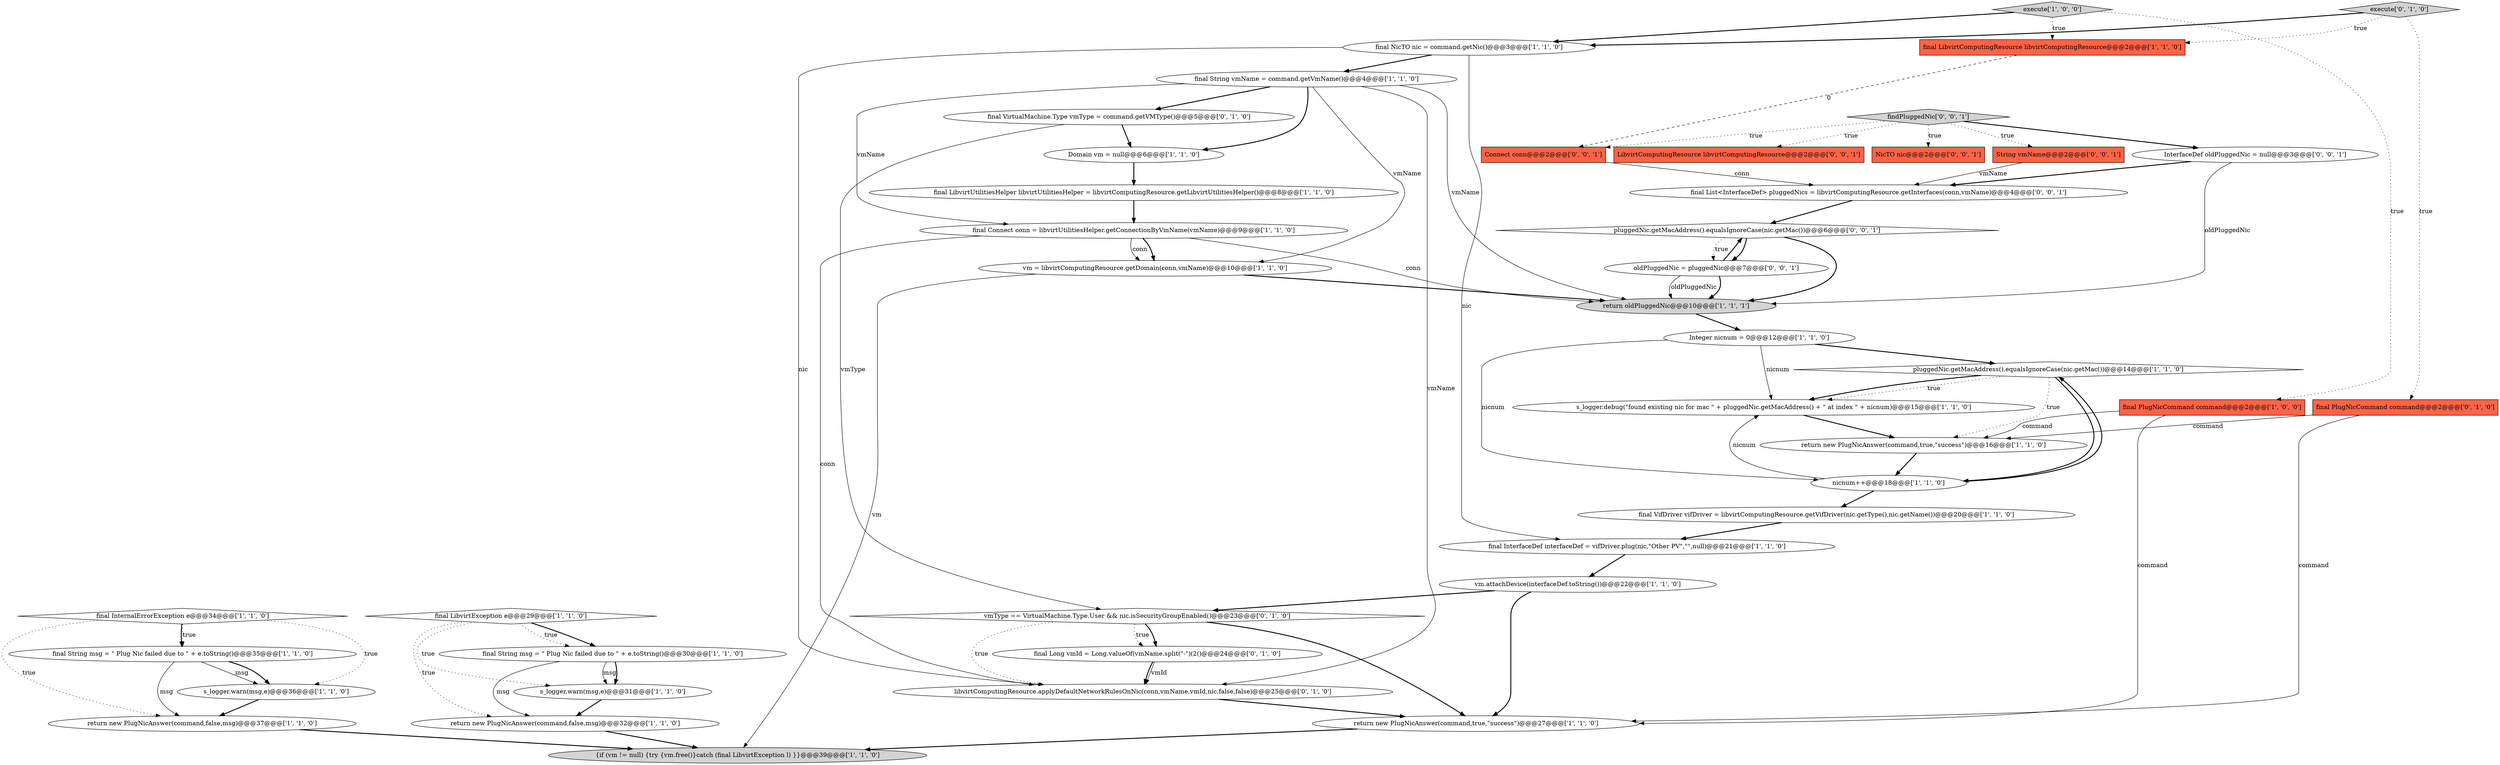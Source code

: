 digraph {
42 [style = filled, label = "findPluggedNic['0', '0', '1']", fillcolor = lightgray, shape = diamond image = "AAA0AAABBB3BBB"];
34 [style = filled, label = "NicTO nic@@@2@@@['0', '0', '1']", fillcolor = tomato, shape = box image = "AAA0AAABBB3BBB"];
41 [style = filled, label = "InterfaceDef oldPluggedNic = null@@@3@@@['0', '0', '1']", fillcolor = white, shape = ellipse image = "AAA0AAABBB3BBB"];
28 [style = filled, label = "final Long vmId = Long.valueOf(vmName.split(\"-\")(2()@@@24@@@['0', '1', '0']", fillcolor = white, shape = ellipse image = "AAA1AAABBB2BBB"];
37 [style = filled, label = "pluggedNic.getMacAddress().equalsIgnoreCase(nic.getMac())@@@6@@@['0', '0', '1']", fillcolor = white, shape = diamond image = "AAA0AAABBB3BBB"];
3 [style = filled, label = "return new PlugNicAnswer(command,true,\"success\")@@@27@@@['1', '1', '0']", fillcolor = white, shape = ellipse image = "AAA0AAABBB1BBB"];
19 [style = filled, label = "return oldPluggedNic@@@10@@@['1', '1', '1']", fillcolor = lightgray, shape = ellipse image = "AAA0AAABBB1BBB"];
40 [style = filled, label = "Connect conn@@@2@@@['0', '0', '1']", fillcolor = tomato, shape = box image = "AAA0AAABBB3BBB"];
33 [style = filled, label = "execute['0', '1', '0']", fillcolor = lightgray, shape = diamond image = "AAA0AAABBB2BBB"];
35 [style = filled, label = "LibvirtComputingResource libvirtComputingResource@@@2@@@['0', '0', '1']", fillcolor = tomato, shape = box image = "AAA0AAABBB3BBB"];
1 [style = filled, label = "final LibvirtException e@@@29@@@['1', '1', '0']", fillcolor = white, shape = diamond image = "AAA0AAABBB1BBB"];
10 [style = filled, label = "return new PlugNicAnswer(command,false,msg)@@@37@@@['1', '1', '0']", fillcolor = white, shape = ellipse image = "AAA0AAABBB1BBB"];
4 [style = filled, label = "pluggedNic.getMacAddress().equalsIgnoreCase(nic.getMac())@@@14@@@['1', '1', '0']", fillcolor = white, shape = diamond image = "AAA0AAABBB1BBB"];
39 [style = filled, label = "String vmName@@@2@@@['0', '0', '1']", fillcolor = tomato, shape = box image = "AAA0AAABBB3BBB"];
8 [style = filled, label = "s_logger.warn(msg,e)@@@36@@@['1', '1', '0']", fillcolor = white, shape = ellipse image = "AAA0AAABBB1BBB"];
2 [style = filled, label = "Domain vm = null@@@6@@@['1', '1', '0']", fillcolor = white, shape = ellipse image = "AAA0AAABBB1BBB"];
13 [style = filled, label = "final String msg = \" Plug Nic failed due to \" + e.toString()@@@30@@@['1', '1', '0']", fillcolor = white, shape = ellipse image = "AAA0AAABBB1BBB"];
25 [style = filled, label = "Integer nicnum = 0@@@12@@@['1', '1', '0']", fillcolor = white, shape = ellipse image = "AAA0AAABBB1BBB"];
32 [style = filled, label = "vmType == VirtualMachine.Type.User && nic.isSecurityGroupEnabled()@@@23@@@['0', '1', '0']", fillcolor = white, shape = diamond image = "AAA1AAABBB2BBB"];
15 [style = filled, label = "execute['1', '0', '0']", fillcolor = lightgray, shape = diamond image = "AAA0AAABBB1BBB"];
17 [style = filled, label = "s_logger.debug(\"found existing nic for mac \" + pluggedNic.getMacAddress() + \" at index \" + nicnum)@@@15@@@['1', '1', '0']", fillcolor = white, shape = ellipse image = "AAA0AAABBB1BBB"];
6 [style = filled, label = "final InterfaceDef interfaceDef = vifDriver.plug(nic,\"Other PV\",\"\",null)@@@21@@@['1', '1', '0']", fillcolor = white, shape = ellipse image = "AAA0AAABBB1BBB"];
27 [style = filled, label = "final LibvirtUtilitiesHelper libvirtUtilitiesHelper = libvirtComputingResource.getLibvirtUtilitiesHelper()@@@8@@@['1', '1', '0']", fillcolor = white, shape = ellipse image = "AAA0AAABBB1BBB"];
7 [style = filled, label = "final Connect conn = libvirtUtilitiesHelper.getConnectionByVmName(vmName)@@@9@@@['1', '1', '0']", fillcolor = white, shape = ellipse image = "AAA0AAABBB1BBB"];
0 [style = filled, label = "final String vmName = command.getVmName()@@@4@@@['1', '1', '0']", fillcolor = white, shape = ellipse image = "AAA0AAABBB1BBB"];
23 [style = filled, label = "{if (vm != null) {try {vm.free()}catch (final LibvirtException l) }}@@@39@@@['1', '1', '0']", fillcolor = lightgray, shape = ellipse image = "AAA0AAABBB1BBB"];
18 [style = filled, label = "final String msg = \" Plug Nic failed due to \" + e.toString()@@@35@@@['1', '1', '0']", fillcolor = white, shape = ellipse image = "AAA0AAABBB1BBB"];
26 [style = filled, label = "final VifDriver vifDriver = libvirtComputingResource.getVifDriver(nic.getType(),nic.getName())@@@20@@@['1', '1', '0']", fillcolor = white, shape = ellipse image = "AAA0AAABBB1BBB"];
9 [style = filled, label = "return new PlugNicAnswer(command,false,msg)@@@32@@@['1', '1', '0']", fillcolor = white, shape = ellipse image = "AAA0AAABBB1BBB"];
12 [style = filled, label = "nicnum++@@@18@@@['1', '1', '0']", fillcolor = white, shape = ellipse image = "AAA0AAABBB1BBB"];
38 [style = filled, label = "oldPluggedNic = pluggedNic@@@7@@@['0', '0', '1']", fillcolor = white, shape = ellipse image = "AAA0AAABBB3BBB"];
20 [style = filled, label = "return new PlugNicAnswer(command,true,\"success\")@@@16@@@['1', '1', '0']", fillcolor = white, shape = ellipse image = "AAA0AAABBB1BBB"];
22 [style = filled, label = "final InternalErrorException e@@@34@@@['1', '1', '0']", fillcolor = white, shape = diamond image = "AAA0AAABBB1BBB"];
24 [style = filled, label = "final LibvirtComputingResource libvirtComputingResource@@@2@@@['1', '1', '0']", fillcolor = tomato, shape = box image = "AAA0AAABBB1BBB"];
30 [style = filled, label = "libvirtComputingResource.applyDefaultNetworkRulesOnNic(conn,vmName,vmId,nic,false,false)@@@25@@@['0', '1', '0']", fillcolor = white, shape = ellipse image = "AAA1AAABBB2BBB"];
31 [style = filled, label = "final PlugNicCommand command@@@2@@@['0', '1', '0']", fillcolor = tomato, shape = box image = "AAA0AAABBB2BBB"];
36 [style = filled, label = "final List<InterfaceDef> pluggedNics = libvirtComputingResource.getInterfaces(conn,vmName)@@@4@@@['0', '0', '1']", fillcolor = white, shape = ellipse image = "AAA0AAABBB3BBB"];
14 [style = filled, label = "final PlugNicCommand command@@@2@@@['1', '0', '0']", fillcolor = tomato, shape = box image = "AAA0AAABBB1BBB"];
16 [style = filled, label = "vm.attachDevice(interfaceDef.toString())@@@22@@@['1', '1', '0']", fillcolor = white, shape = ellipse image = "AAA0AAABBB1BBB"];
29 [style = filled, label = "final VirtualMachine.Type vmType = command.getVMType()@@@5@@@['0', '1', '0']", fillcolor = white, shape = ellipse image = "AAA1AAABBB2BBB"];
21 [style = filled, label = "s_logger.warn(msg,e)@@@31@@@['1', '1', '0']", fillcolor = white, shape = ellipse image = "AAA0AAABBB1BBB"];
11 [style = filled, label = "vm = libvirtComputingResource.getDomain(conn,vmName)@@@10@@@['1', '1', '0']", fillcolor = white, shape = ellipse image = "AAA0AAABBB1BBB"];
5 [style = filled, label = "final NicTO nic = command.getNic()@@@3@@@['1', '1', '0']", fillcolor = white, shape = ellipse image = "AAA0AAABBB1BBB"];
27->7 [style = bold, label=""];
10->23 [style = bold, label=""];
33->24 [style = dotted, label="true"];
32->30 [style = dotted, label="true"];
4->17 [style = dotted, label="true"];
41->36 [style = bold, label=""];
7->11 [style = bold, label=""];
13->21 [style = solid, label="msg"];
33->31 [style = dotted, label="true"];
0->30 [style = solid, label="vmName"];
3->23 [style = bold, label=""];
37->19 [style = bold, label=""];
42->40 [style = dotted, label="true"];
1->21 [style = dotted, label="true"];
32->28 [style = bold, label=""];
25->17 [style = solid, label="nicnum"];
22->18 [style = dotted, label="true"];
42->39 [style = dotted, label="true"];
14->3 [style = solid, label="command"];
28->30 [style = bold, label=""];
18->10 [style = solid, label="msg"];
42->34 [style = dotted, label="true"];
0->7 [style = solid, label="vmName"];
1->9 [style = dotted, label="true"];
0->29 [style = bold, label=""];
38->19 [style = bold, label=""];
7->11 [style = solid, label="conn"];
29->32 [style = solid, label="vmType"];
4->17 [style = bold, label=""];
0->19 [style = solid, label="vmName"];
37->38 [style = bold, label=""];
1->13 [style = dotted, label="true"];
15->5 [style = bold, label=""];
4->12 [style = bold, label=""];
2->27 [style = bold, label=""];
18->8 [style = solid, label="msg"];
18->8 [style = bold, label=""];
20->12 [style = bold, label=""];
8->10 [style = bold, label=""];
16->32 [style = bold, label=""];
1->13 [style = bold, label=""];
12->26 [style = bold, label=""];
33->5 [style = bold, label=""];
40->36 [style = solid, label="conn"];
29->2 [style = bold, label=""];
12->4 [style = bold, label=""];
0->11 [style = solid, label="vmName"];
38->37 [style = bold, label=""];
25->12 [style = solid, label="nicnum"];
12->17 [style = solid, label="nicnum"];
17->20 [style = bold, label=""];
42->35 [style = dotted, label="true"];
7->30 [style = solid, label="conn"];
6->16 [style = bold, label=""];
19->25 [style = bold, label=""];
37->38 [style = dotted, label="true"];
42->41 [style = bold, label=""];
32->28 [style = dotted, label="true"];
16->3 [style = bold, label=""];
11->19 [style = bold, label=""];
22->18 [style = bold, label=""];
31->20 [style = solid, label="command"];
5->30 [style = solid, label="nic"];
38->19 [style = solid, label="oldPluggedNic"];
21->9 [style = bold, label=""];
15->14 [style = dotted, label="true"];
15->24 [style = dotted, label="true"];
4->20 [style = dotted, label="true"];
26->6 [style = bold, label=""];
36->37 [style = bold, label=""];
39->36 [style = solid, label="vmName"];
24->40 [style = dashed, label="0"];
22->8 [style = dotted, label="true"];
14->20 [style = solid, label="command"];
5->0 [style = bold, label=""];
25->4 [style = bold, label=""];
7->19 [style = solid, label="conn"];
30->3 [style = bold, label=""];
31->3 [style = solid, label="command"];
32->3 [style = bold, label=""];
5->6 [style = solid, label="nic"];
28->30 [style = solid, label="vmId"];
9->23 [style = bold, label=""];
41->19 [style = solid, label="oldPluggedNic"];
0->2 [style = bold, label=""];
11->23 [style = solid, label="vm"];
13->9 [style = solid, label="msg"];
22->10 [style = dotted, label="true"];
13->21 [style = bold, label=""];
}
